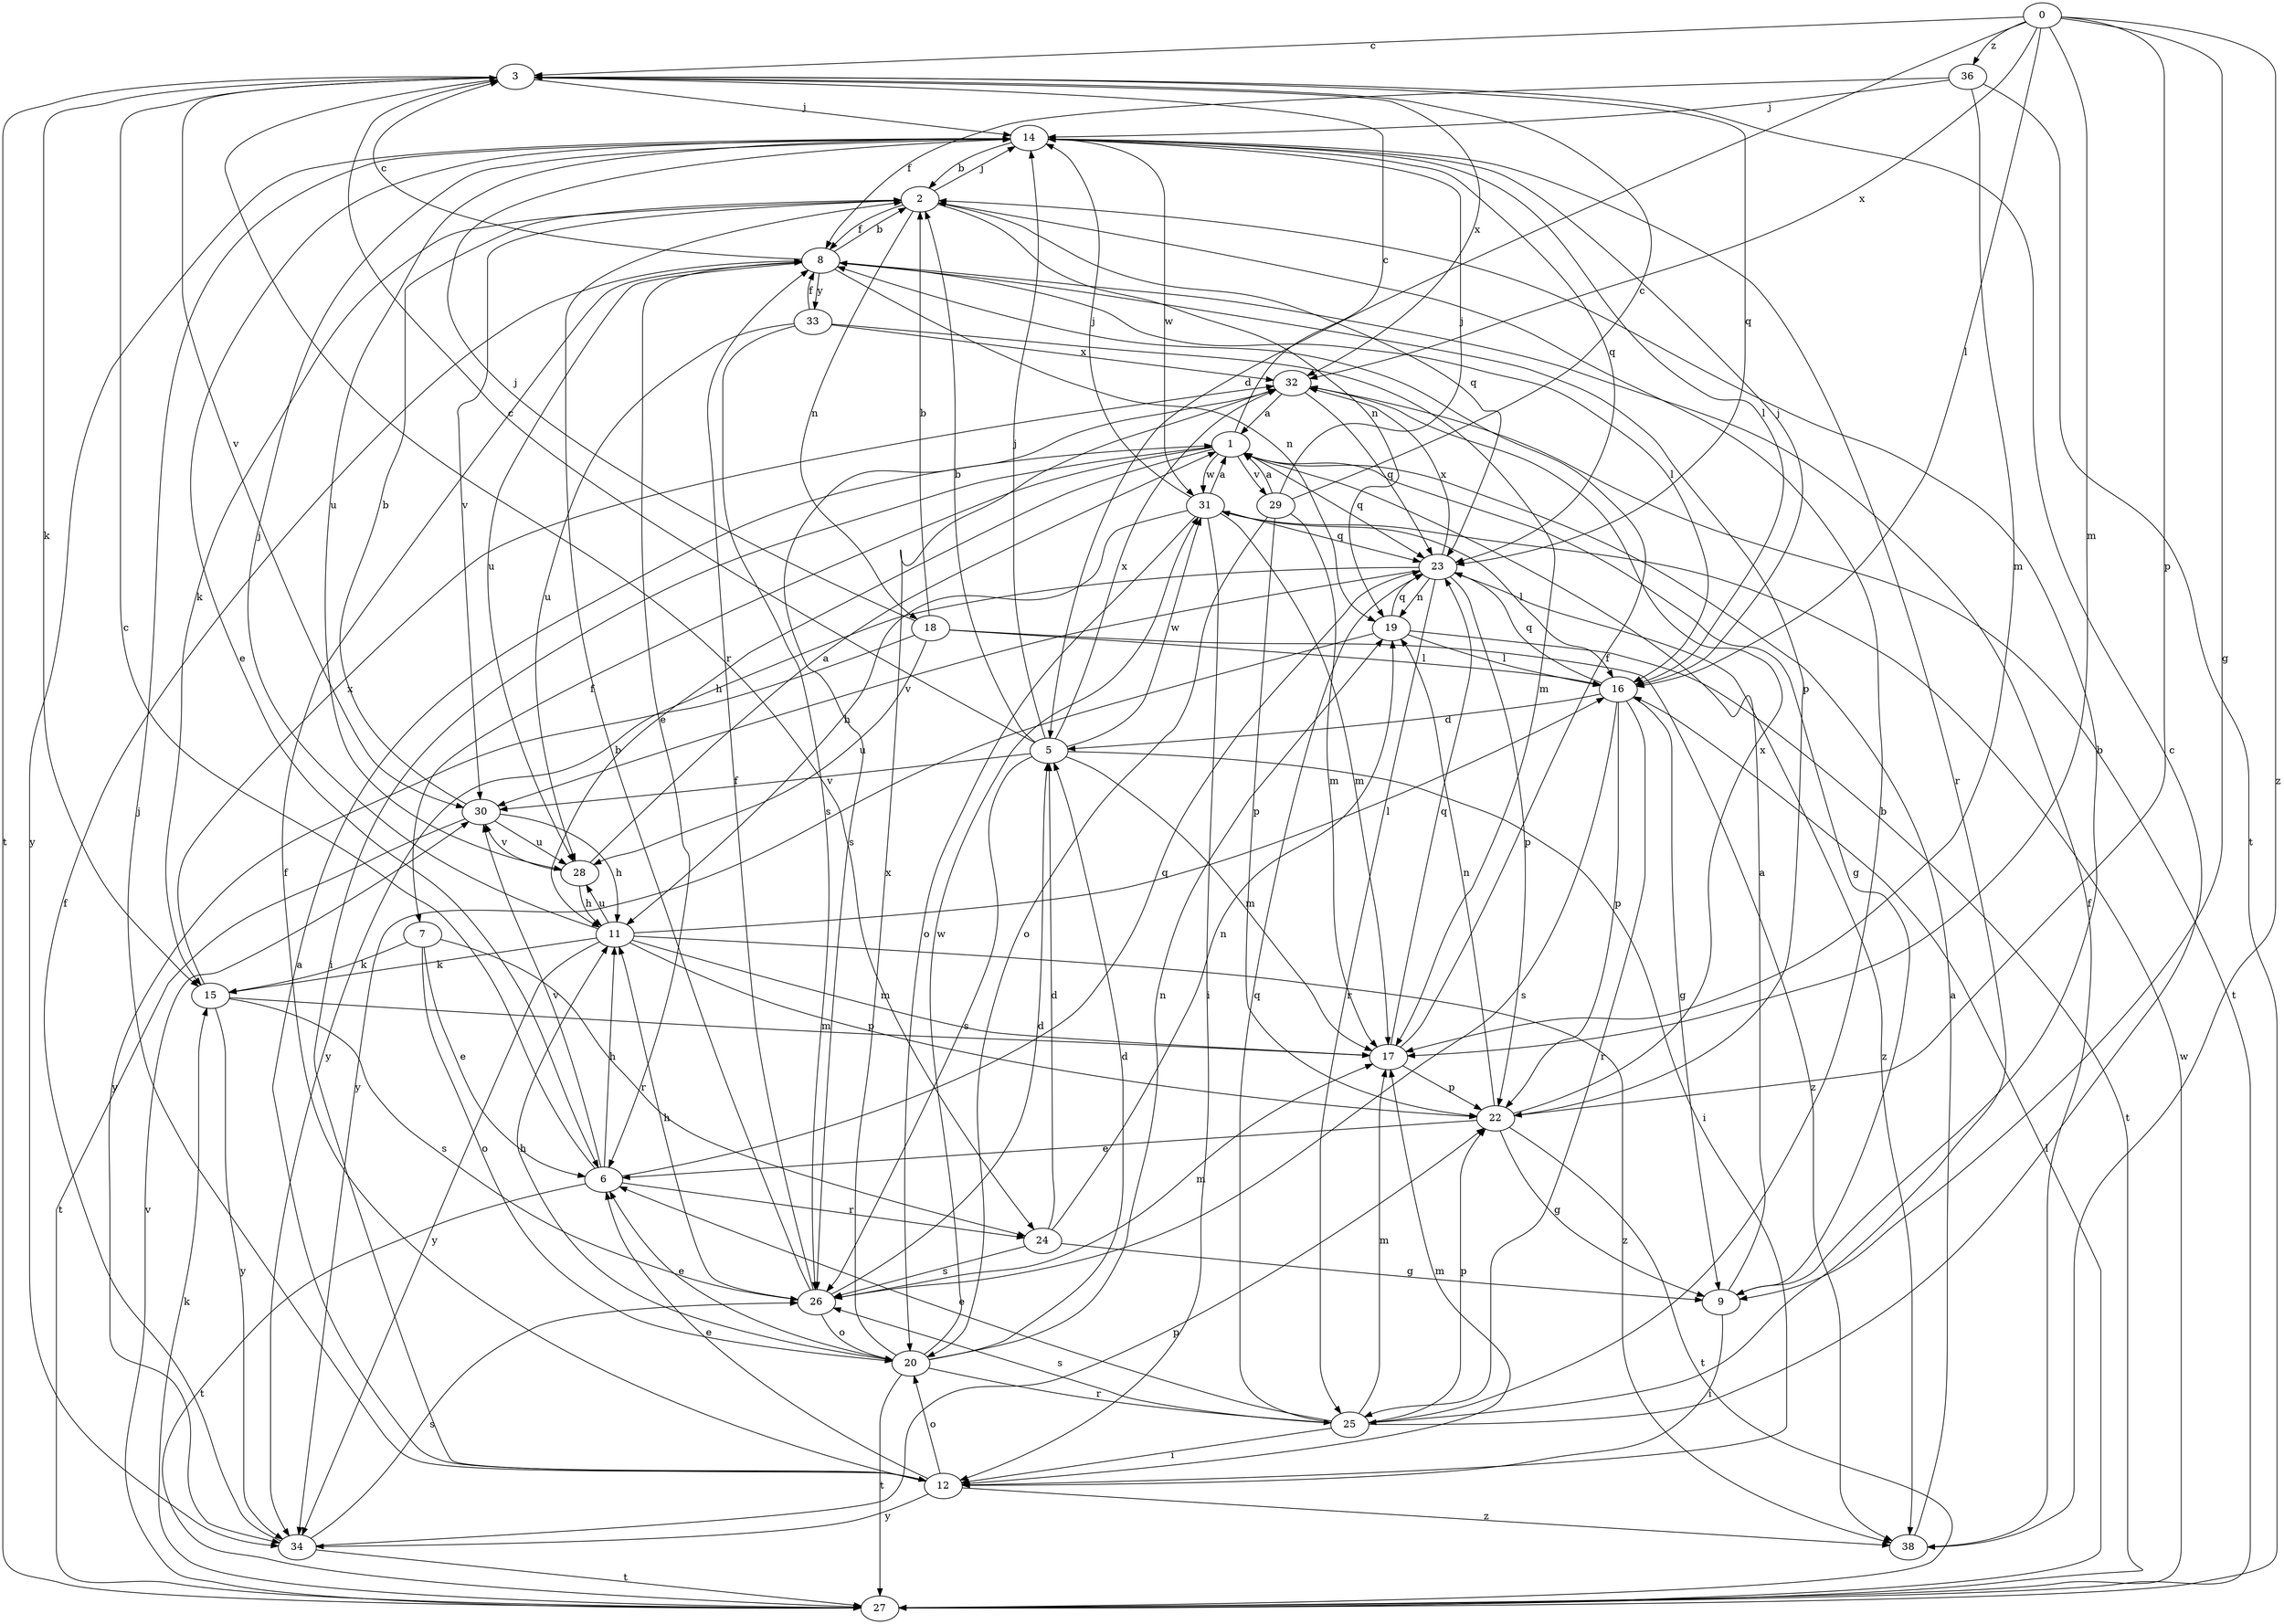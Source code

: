 strict digraph  {
0;
1;
2;
3;
5;
6;
7;
8;
9;
11;
12;
14;
15;
16;
17;
18;
19;
20;
22;
23;
24;
25;
26;
27;
28;
29;
30;
31;
32;
33;
34;
36;
38;
0 -> 3  [label=c];
0 -> 5  [label=d];
0 -> 9  [label=g];
0 -> 16  [label=l];
0 -> 17  [label=m];
0 -> 22  [label=p];
0 -> 32  [label=x];
0 -> 36  [label=z];
0 -> 38  [label=z];
1 -> 3  [label=c];
1 -> 7  [label=f];
1 -> 9  [label=g];
1 -> 11  [label=h];
1 -> 12  [label=i];
1 -> 23  [label=q];
1 -> 29  [label=v];
1 -> 31  [label=w];
2 -> 8  [label=f];
2 -> 14  [label=j];
2 -> 15  [label=k];
2 -> 18  [label=n];
2 -> 19  [label=n];
2 -> 23  [label=q];
2 -> 30  [label=v];
3 -> 14  [label=j];
3 -> 15  [label=k];
3 -> 23  [label=q];
3 -> 24  [label=r];
3 -> 27  [label=t];
3 -> 30  [label=v];
3 -> 32  [label=x];
5 -> 2  [label=b];
5 -> 3  [label=c];
5 -> 12  [label=i];
5 -> 14  [label=j];
5 -> 17  [label=m];
5 -> 26  [label=s];
5 -> 30  [label=v];
5 -> 31  [label=w];
5 -> 32  [label=x];
6 -> 3  [label=c];
6 -> 11  [label=h];
6 -> 23  [label=q];
6 -> 24  [label=r];
6 -> 27  [label=t];
6 -> 30  [label=v];
7 -> 6  [label=e];
7 -> 15  [label=k];
7 -> 20  [label=o];
7 -> 24  [label=r];
8 -> 2  [label=b];
8 -> 3  [label=c];
8 -> 6  [label=e];
8 -> 16  [label=l];
8 -> 19  [label=n];
8 -> 22  [label=p];
8 -> 28  [label=u];
8 -> 33  [label=y];
9 -> 1  [label=a];
9 -> 2  [label=b];
9 -> 12  [label=i];
11 -> 14  [label=j];
11 -> 15  [label=k];
11 -> 16  [label=l];
11 -> 17  [label=m];
11 -> 22  [label=p];
11 -> 28  [label=u];
11 -> 34  [label=y];
11 -> 38  [label=z];
12 -> 1  [label=a];
12 -> 6  [label=e];
12 -> 8  [label=f];
12 -> 14  [label=j];
12 -> 17  [label=m];
12 -> 20  [label=o];
12 -> 34  [label=y];
12 -> 38  [label=z];
14 -> 2  [label=b];
14 -> 6  [label=e];
14 -> 16  [label=l];
14 -> 23  [label=q];
14 -> 25  [label=r];
14 -> 28  [label=u];
14 -> 31  [label=w];
14 -> 34  [label=y];
15 -> 17  [label=m];
15 -> 26  [label=s];
15 -> 32  [label=x];
15 -> 34  [label=y];
16 -> 5  [label=d];
16 -> 9  [label=g];
16 -> 14  [label=j];
16 -> 22  [label=p];
16 -> 23  [label=q];
16 -> 25  [label=r];
16 -> 26  [label=s];
17 -> 8  [label=f];
17 -> 22  [label=p];
17 -> 23  [label=q];
18 -> 2  [label=b];
18 -> 14  [label=j];
18 -> 16  [label=l];
18 -> 28  [label=u];
18 -> 34  [label=y];
18 -> 38  [label=z];
19 -> 16  [label=l];
19 -> 23  [label=q];
19 -> 27  [label=t];
19 -> 34  [label=y];
20 -> 5  [label=d];
20 -> 6  [label=e];
20 -> 11  [label=h];
20 -> 19  [label=n];
20 -> 25  [label=r];
20 -> 27  [label=t];
20 -> 31  [label=w];
20 -> 32  [label=x];
22 -> 6  [label=e];
22 -> 9  [label=g];
22 -> 19  [label=n];
22 -> 27  [label=t];
22 -> 32  [label=x];
23 -> 19  [label=n];
23 -> 22  [label=p];
23 -> 25  [label=r];
23 -> 30  [label=v];
23 -> 32  [label=x];
23 -> 34  [label=y];
23 -> 38  [label=z];
24 -> 5  [label=d];
24 -> 9  [label=g];
24 -> 19  [label=n];
24 -> 26  [label=s];
25 -> 2  [label=b];
25 -> 3  [label=c];
25 -> 6  [label=e];
25 -> 12  [label=i];
25 -> 17  [label=m];
25 -> 22  [label=p];
25 -> 23  [label=q];
25 -> 26  [label=s];
26 -> 2  [label=b];
26 -> 5  [label=d];
26 -> 8  [label=f];
26 -> 11  [label=h];
26 -> 17  [label=m];
26 -> 20  [label=o];
27 -> 15  [label=k];
27 -> 16  [label=l];
27 -> 30  [label=v];
27 -> 31  [label=w];
28 -> 1  [label=a];
28 -> 11  [label=h];
28 -> 30  [label=v];
29 -> 1  [label=a];
29 -> 3  [label=c];
29 -> 14  [label=j];
29 -> 17  [label=m];
29 -> 20  [label=o];
29 -> 22  [label=p];
30 -> 2  [label=b];
30 -> 11  [label=h];
30 -> 27  [label=t];
30 -> 28  [label=u];
31 -> 1  [label=a];
31 -> 11  [label=h];
31 -> 12  [label=i];
31 -> 14  [label=j];
31 -> 16  [label=l];
31 -> 17  [label=m];
31 -> 20  [label=o];
31 -> 23  [label=q];
32 -> 1  [label=a];
32 -> 23  [label=q];
32 -> 26  [label=s];
32 -> 27  [label=t];
33 -> 8  [label=f];
33 -> 17  [label=m];
33 -> 26  [label=s];
33 -> 28  [label=u];
33 -> 32  [label=x];
34 -> 8  [label=f];
34 -> 22  [label=p];
34 -> 26  [label=s];
34 -> 27  [label=t];
36 -> 8  [label=f];
36 -> 14  [label=j];
36 -> 17  [label=m];
36 -> 27  [label=t];
38 -> 1  [label=a];
38 -> 8  [label=f];
}
